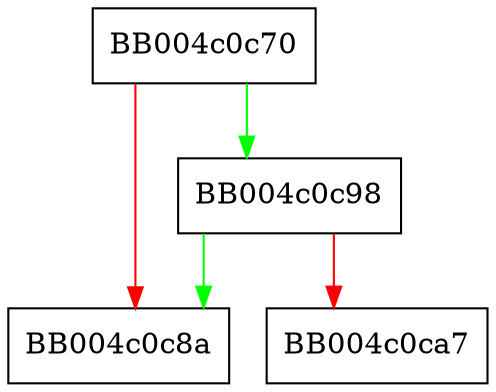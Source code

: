 digraph ossl_quic_wire_encode_frame_crypto_hdr {
  node [shape="box"];
  graph [splines=ortho];
  BB004c0c70 -> BB004c0c98 [color="green"];
  BB004c0c70 -> BB004c0c8a [color="red"];
  BB004c0c98 -> BB004c0c8a [color="green"];
  BB004c0c98 -> BB004c0ca7 [color="red"];
}